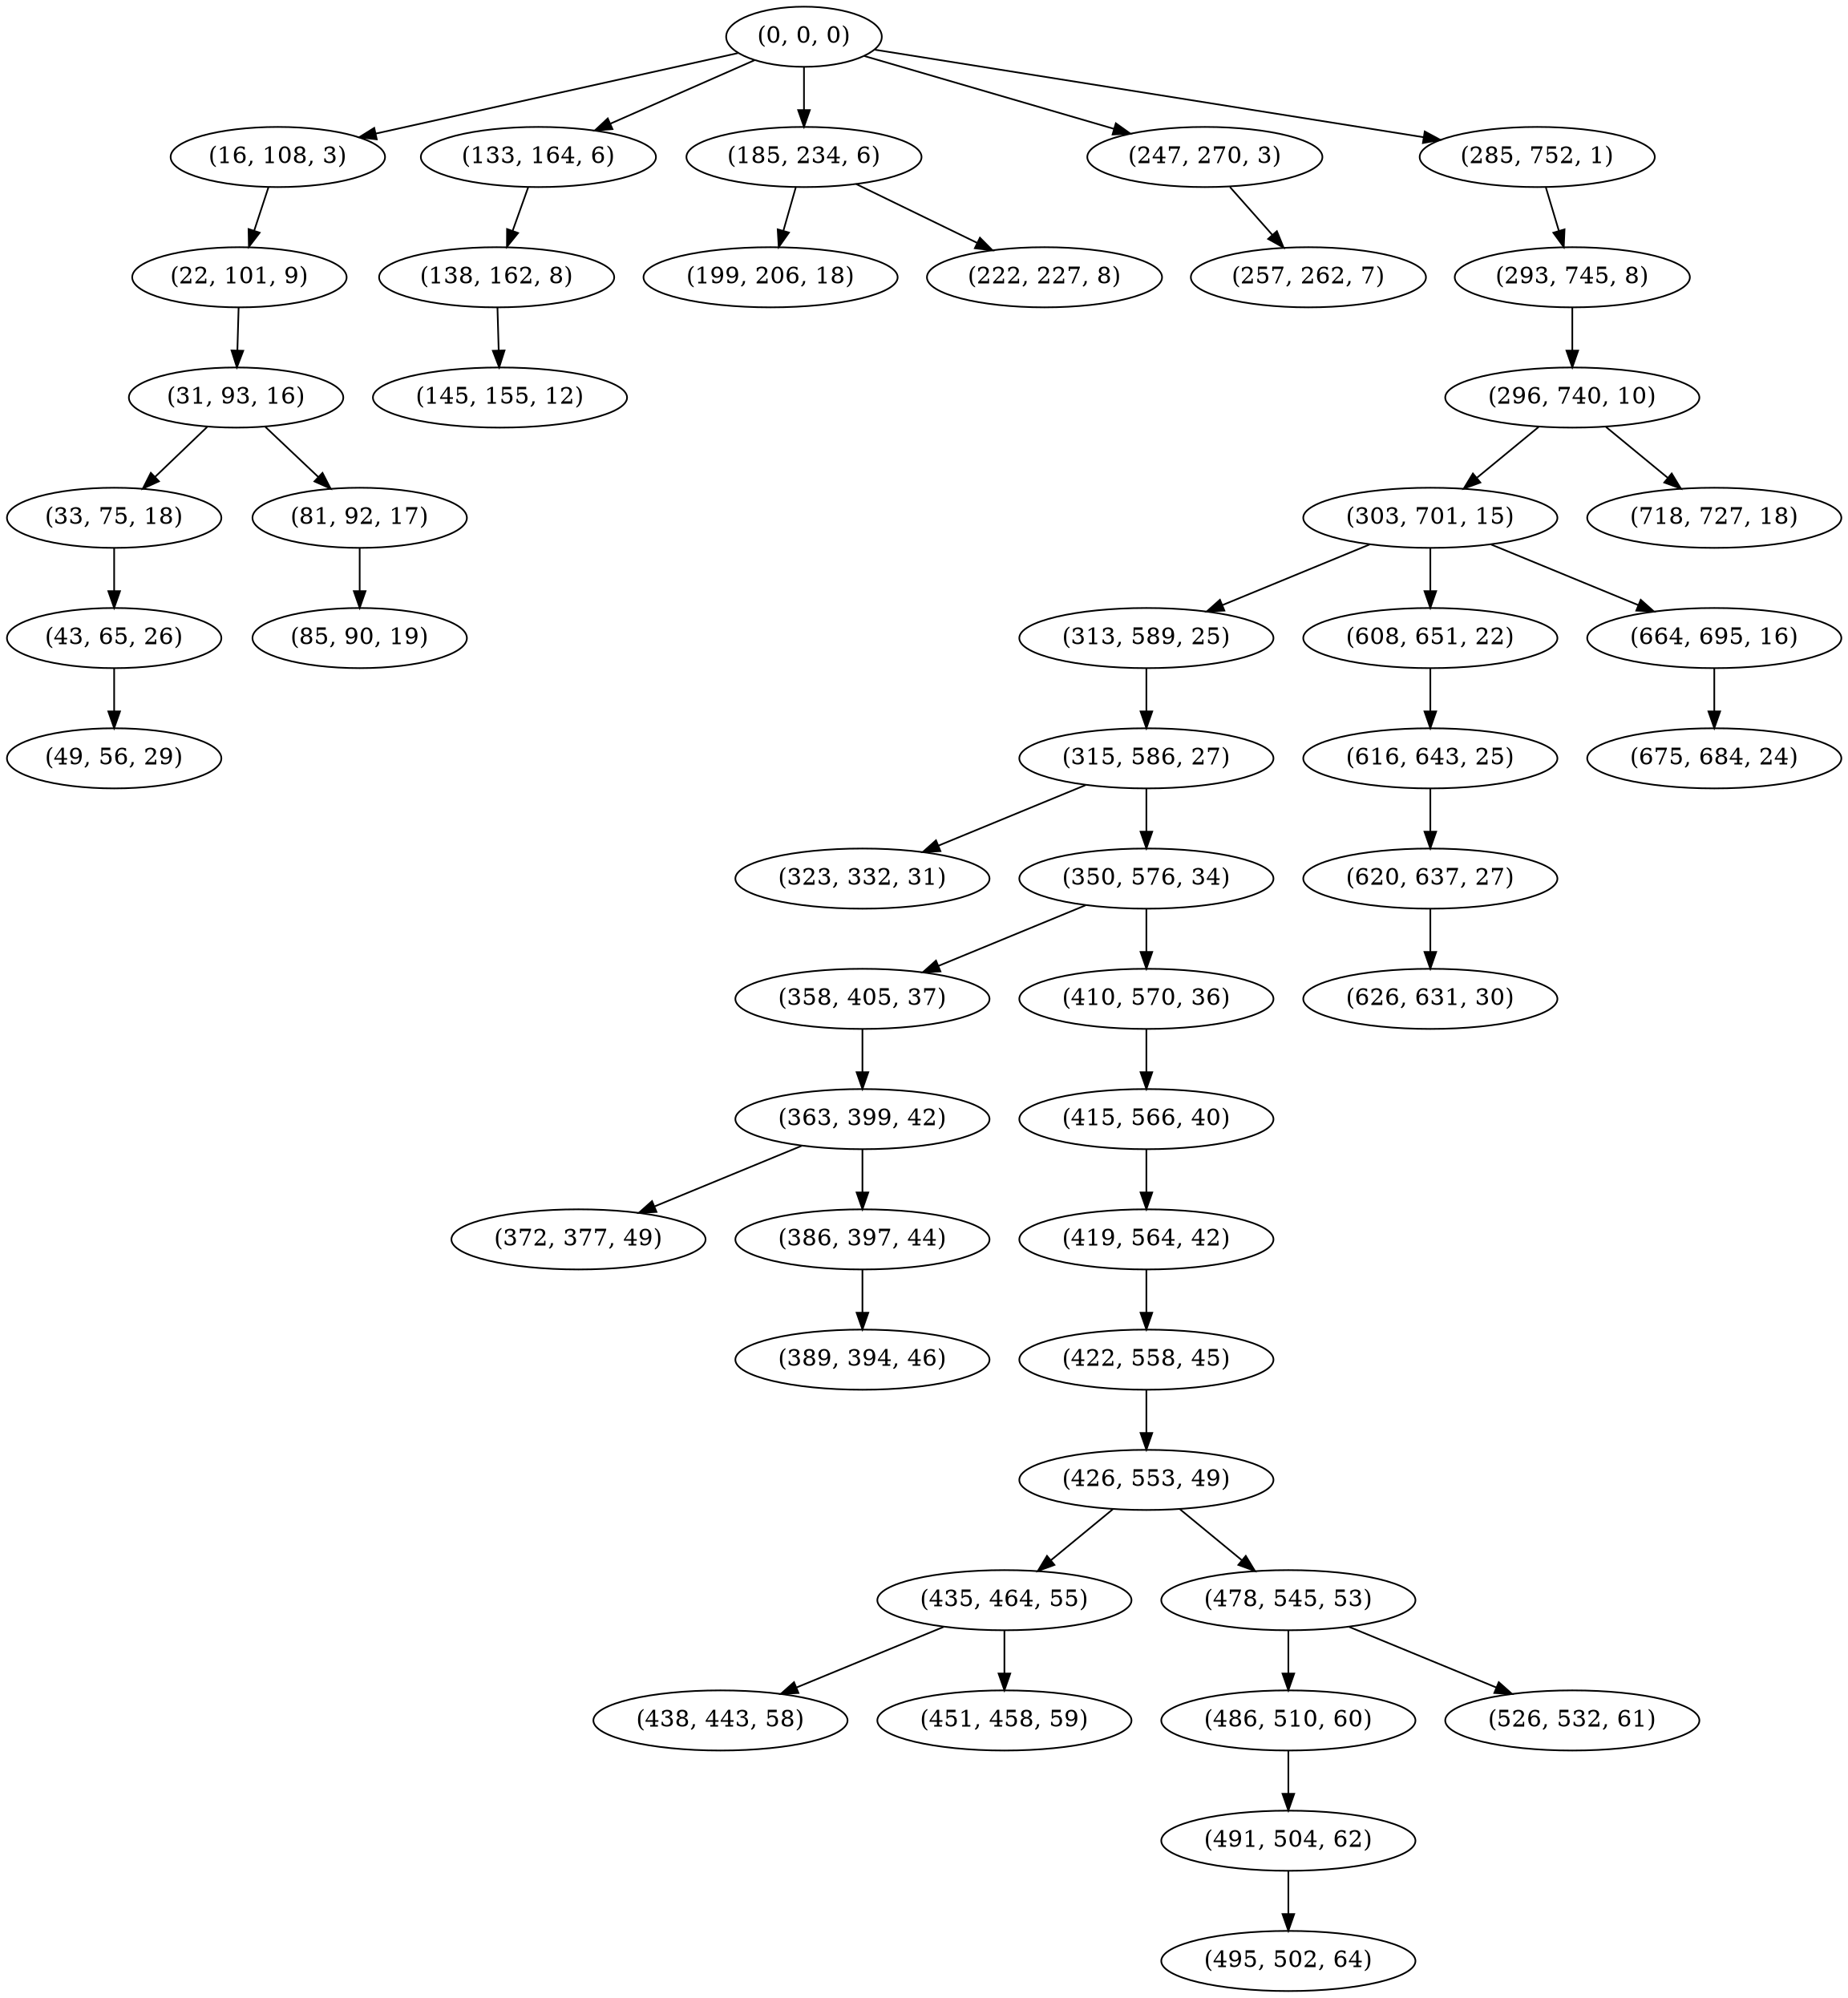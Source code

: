 digraph tree {
    "(0, 0, 0)";
    "(16, 108, 3)";
    "(22, 101, 9)";
    "(31, 93, 16)";
    "(33, 75, 18)";
    "(43, 65, 26)";
    "(49, 56, 29)";
    "(81, 92, 17)";
    "(85, 90, 19)";
    "(133, 164, 6)";
    "(138, 162, 8)";
    "(145, 155, 12)";
    "(185, 234, 6)";
    "(199, 206, 18)";
    "(222, 227, 8)";
    "(247, 270, 3)";
    "(257, 262, 7)";
    "(285, 752, 1)";
    "(293, 745, 8)";
    "(296, 740, 10)";
    "(303, 701, 15)";
    "(313, 589, 25)";
    "(315, 586, 27)";
    "(323, 332, 31)";
    "(350, 576, 34)";
    "(358, 405, 37)";
    "(363, 399, 42)";
    "(372, 377, 49)";
    "(386, 397, 44)";
    "(389, 394, 46)";
    "(410, 570, 36)";
    "(415, 566, 40)";
    "(419, 564, 42)";
    "(422, 558, 45)";
    "(426, 553, 49)";
    "(435, 464, 55)";
    "(438, 443, 58)";
    "(451, 458, 59)";
    "(478, 545, 53)";
    "(486, 510, 60)";
    "(491, 504, 62)";
    "(495, 502, 64)";
    "(526, 532, 61)";
    "(608, 651, 22)";
    "(616, 643, 25)";
    "(620, 637, 27)";
    "(626, 631, 30)";
    "(664, 695, 16)";
    "(675, 684, 24)";
    "(718, 727, 18)";
    "(0, 0, 0)" -> "(16, 108, 3)";
    "(0, 0, 0)" -> "(133, 164, 6)";
    "(0, 0, 0)" -> "(185, 234, 6)";
    "(0, 0, 0)" -> "(247, 270, 3)";
    "(0, 0, 0)" -> "(285, 752, 1)";
    "(16, 108, 3)" -> "(22, 101, 9)";
    "(22, 101, 9)" -> "(31, 93, 16)";
    "(31, 93, 16)" -> "(33, 75, 18)";
    "(31, 93, 16)" -> "(81, 92, 17)";
    "(33, 75, 18)" -> "(43, 65, 26)";
    "(43, 65, 26)" -> "(49, 56, 29)";
    "(81, 92, 17)" -> "(85, 90, 19)";
    "(133, 164, 6)" -> "(138, 162, 8)";
    "(138, 162, 8)" -> "(145, 155, 12)";
    "(185, 234, 6)" -> "(199, 206, 18)";
    "(185, 234, 6)" -> "(222, 227, 8)";
    "(247, 270, 3)" -> "(257, 262, 7)";
    "(285, 752, 1)" -> "(293, 745, 8)";
    "(293, 745, 8)" -> "(296, 740, 10)";
    "(296, 740, 10)" -> "(303, 701, 15)";
    "(296, 740, 10)" -> "(718, 727, 18)";
    "(303, 701, 15)" -> "(313, 589, 25)";
    "(303, 701, 15)" -> "(608, 651, 22)";
    "(303, 701, 15)" -> "(664, 695, 16)";
    "(313, 589, 25)" -> "(315, 586, 27)";
    "(315, 586, 27)" -> "(323, 332, 31)";
    "(315, 586, 27)" -> "(350, 576, 34)";
    "(350, 576, 34)" -> "(358, 405, 37)";
    "(350, 576, 34)" -> "(410, 570, 36)";
    "(358, 405, 37)" -> "(363, 399, 42)";
    "(363, 399, 42)" -> "(372, 377, 49)";
    "(363, 399, 42)" -> "(386, 397, 44)";
    "(386, 397, 44)" -> "(389, 394, 46)";
    "(410, 570, 36)" -> "(415, 566, 40)";
    "(415, 566, 40)" -> "(419, 564, 42)";
    "(419, 564, 42)" -> "(422, 558, 45)";
    "(422, 558, 45)" -> "(426, 553, 49)";
    "(426, 553, 49)" -> "(435, 464, 55)";
    "(426, 553, 49)" -> "(478, 545, 53)";
    "(435, 464, 55)" -> "(438, 443, 58)";
    "(435, 464, 55)" -> "(451, 458, 59)";
    "(478, 545, 53)" -> "(486, 510, 60)";
    "(478, 545, 53)" -> "(526, 532, 61)";
    "(486, 510, 60)" -> "(491, 504, 62)";
    "(491, 504, 62)" -> "(495, 502, 64)";
    "(608, 651, 22)" -> "(616, 643, 25)";
    "(616, 643, 25)" -> "(620, 637, 27)";
    "(620, 637, 27)" -> "(626, 631, 30)";
    "(664, 695, 16)" -> "(675, 684, 24)";
}
